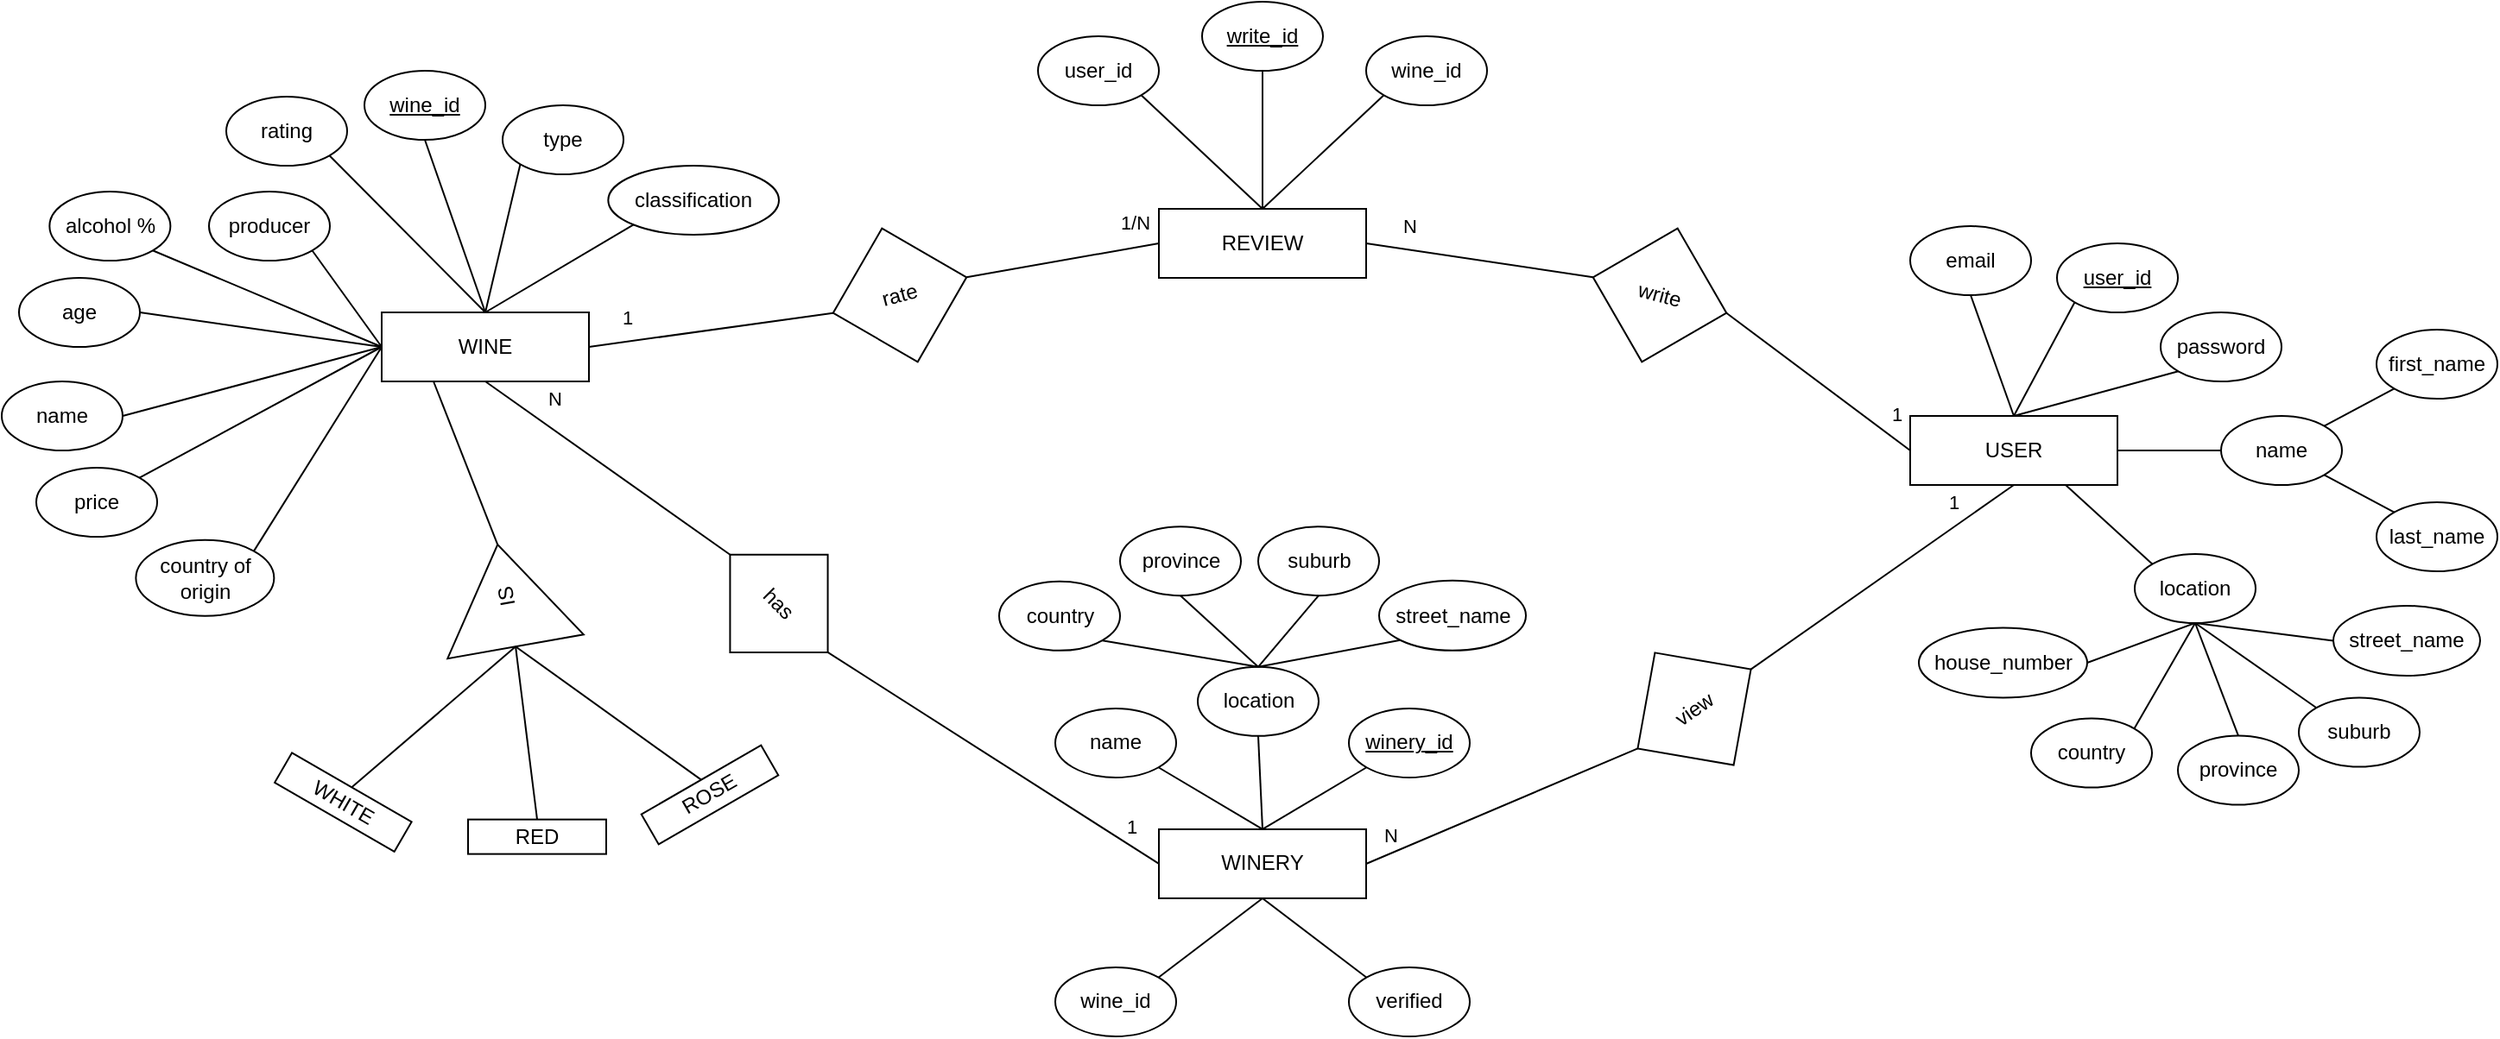 <mxfile version="21.3.2" type="device">
  <diagram id="R2lEEEUBdFMjLlhIrx00" name="Page-1">
    <mxGraphModel dx="2737" dy="2004" grid="1" gridSize="10" guides="1" tooltips="1" connect="1" arrows="1" fold="1" page="1" pageScale="1" pageWidth="850" pageHeight="1100" math="0" shadow="0" extFonts="Permanent Marker^https://fonts.googleapis.com/css?family=Permanent+Marker">
      <root>
        <mxCell id="0" />
        <mxCell id="1" parent="0" />
        <mxCell id="uIdBbjLxFniSCo1o9cFx-1" value="WINE" style="rounded=0;whiteSpace=wrap;html=1;" vertex="1" parent="1">
          <mxGeometry x="20" y="70" width="120" height="40" as="geometry" />
        </mxCell>
        <mxCell id="uIdBbjLxFniSCo1o9cFx-4" value="&lt;u&gt;wine_id&lt;/u&gt;" style="ellipse;whiteSpace=wrap;html=1;" vertex="1" parent="1">
          <mxGeometry x="10" y="-70" width="70" height="40" as="geometry" />
        </mxCell>
        <mxCell id="uIdBbjLxFniSCo1o9cFx-5" value="" style="endArrow=none;html=1;rounded=0;exitX=0.5;exitY=0;exitDx=0;exitDy=0;entryX=0.5;entryY=1;entryDx=0;entryDy=0;" edge="1" parent="1" target="uIdBbjLxFniSCo1o9cFx-4" source="uIdBbjLxFniSCo1o9cFx-1">
          <mxGeometry width="50" height="50" relative="1" as="geometry">
            <mxPoint x="100" y="70" as="sourcePoint" />
            <mxPoint x="80" y="-20" as="targetPoint" />
          </mxGeometry>
        </mxCell>
        <mxCell id="uIdBbjLxFniSCo1o9cFx-6" value="type" style="ellipse;whiteSpace=wrap;html=1;" vertex="1" parent="1">
          <mxGeometry x="90" y="-50" width="70" height="40" as="geometry" />
        </mxCell>
        <mxCell id="uIdBbjLxFniSCo1o9cFx-7" value="" style="endArrow=none;html=1;rounded=0;entryX=0;entryY=1;entryDx=0;entryDy=0;exitX=0.5;exitY=0;exitDx=0;exitDy=0;" edge="1" parent="1" target="uIdBbjLxFniSCo1o9cFx-6" source="uIdBbjLxFniSCo1o9cFx-1">
          <mxGeometry width="50" height="50" relative="1" as="geometry">
            <mxPoint x="110" y="80" as="sourcePoint" />
            <mxPoint x="150.251" y="4.142" as="targetPoint" />
          </mxGeometry>
        </mxCell>
        <mxCell id="uIdBbjLxFniSCo1o9cFx-8" value="name" style="ellipse;whiteSpace=wrap;html=1;" vertex="1" parent="1">
          <mxGeometry x="-200" y="110" width="70" height="40" as="geometry" />
        </mxCell>
        <mxCell id="uIdBbjLxFniSCo1o9cFx-9" value="" style="endArrow=none;html=1;rounded=0;exitX=0;exitY=0.5;exitDx=0;exitDy=0;entryX=1;entryY=0.5;entryDx=0;entryDy=0;" edge="1" parent="1" target="uIdBbjLxFniSCo1o9cFx-8" source="uIdBbjLxFniSCo1o9cFx-1">
          <mxGeometry width="50" height="50" relative="1" as="geometry">
            <mxPoint x="40" y="90" as="sourcePoint" />
            <mxPoint x="-50" y="110" as="targetPoint" />
          </mxGeometry>
        </mxCell>
        <mxCell id="uIdBbjLxFniSCo1o9cFx-10" value="producer" style="ellipse;whiteSpace=wrap;html=1;" vertex="1" parent="1">
          <mxGeometry x="-80" width="70" height="40" as="geometry" />
        </mxCell>
        <mxCell id="uIdBbjLxFniSCo1o9cFx-12" value="rating" style="ellipse;whiteSpace=wrap;html=1;" vertex="1" parent="1">
          <mxGeometry x="-70" y="-55" width="70" height="40" as="geometry" />
        </mxCell>
        <mxCell id="uIdBbjLxFniSCo1o9cFx-13" value="" style="endArrow=none;html=1;rounded=0;entryX=1;entryY=1;entryDx=0;entryDy=0;exitX=0.5;exitY=0;exitDx=0;exitDy=0;" edge="1" parent="1" target="uIdBbjLxFniSCo1o9cFx-12" source="uIdBbjLxFniSCo1o9cFx-1">
          <mxGeometry width="50" height="50" relative="1" as="geometry">
            <mxPoint x="140" y="110" as="sourcePoint" />
            <mxPoint x="390" y="360" as="targetPoint" />
          </mxGeometry>
        </mxCell>
        <mxCell id="uIdBbjLxFniSCo1o9cFx-15" value="" style="endArrow=none;html=1;rounded=0;entryX=1;entryY=1;entryDx=0;entryDy=0;exitX=0;exitY=0.5;exitDx=0;exitDy=0;" edge="1" parent="1" source="uIdBbjLxFniSCo1o9cFx-1" target="uIdBbjLxFniSCo1o9cFx-10">
          <mxGeometry width="50" height="50" relative="1" as="geometry">
            <mxPoint x="120" y="90" as="sourcePoint" />
            <mxPoint x="235" y="10" as="targetPoint" />
          </mxGeometry>
        </mxCell>
        <mxCell id="uIdBbjLxFniSCo1o9cFx-17" value="USER" style="rounded=0;whiteSpace=wrap;html=1;" vertex="1" parent="1">
          <mxGeometry x="905" y="130" width="120" height="40" as="geometry" />
        </mxCell>
        <mxCell id="uIdBbjLxFniSCo1o9cFx-18" value="&lt;u&gt;user_id&lt;/u&gt;" style="ellipse;whiteSpace=wrap;html=1;" vertex="1" parent="1">
          <mxGeometry x="990" y="30" width="70" height="40" as="geometry" />
        </mxCell>
        <mxCell id="uIdBbjLxFniSCo1o9cFx-19" value="" style="endArrow=none;html=1;rounded=0;exitX=0.5;exitY=0;exitDx=0;exitDy=0;entryX=0;entryY=1;entryDx=0;entryDy=0;" edge="1" parent="1" source="uIdBbjLxFniSCo1o9cFx-17" target="uIdBbjLxFniSCo1o9cFx-18">
          <mxGeometry width="50" height="50" relative="1" as="geometry">
            <mxPoint x="985" y="130" as="sourcePoint" />
            <mxPoint x="965" y="40" as="targetPoint" />
          </mxGeometry>
        </mxCell>
        <mxCell id="uIdBbjLxFniSCo1o9cFx-20" value="password" style="ellipse;whiteSpace=wrap;html=1;" vertex="1" parent="1">
          <mxGeometry x="1050" y="70" width="70" height="40" as="geometry" />
        </mxCell>
        <mxCell id="uIdBbjLxFniSCo1o9cFx-21" value="" style="endArrow=none;html=1;rounded=0;entryX=0;entryY=1;entryDx=0;entryDy=0;exitX=0.5;exitY=0;exitDx=0;exitDy=0;" edge="1" parent="1" source="uIdBbjLxFniSCo1o9cFx-17" target="uIdBbjLxFniSCo1o9cFx-20">
          <mxGeometry width="50" height="50" relative="1" as="geometry">
            <mxPoint x="995" y="140" as="sourcePoint" />
            <mxPoint x="1245" y="390" as="targetPoint" />
          </mxGeometry>
        </mxCell>
        <mxCell id="uIdBbjLxFniSCo1o9cFx-22" value="name" style="ellipse;whiteSpace=wrap;html=1;" vertex="1" parent="1">
          <mxGeometry x="1085" y="130" width="70" height="40" as="geometry" />
        </mxCell>
        <mxCell id="uIdBbjLxFniSCo1o9cFx-23" value="" style="endArrow=none;html=1;rounded=0;exitX=1;exitY=0.5;exitDx=0;exitDy=0;entryX=0;entryY=0.5;entryDx=0;entryDy=0;" edge="1" parent="1" source="uIdBbjLxFniSCo1o9cFx-17" target="uIdBbjLxFniSCo1o9cFx-22">
          <mxGeometry width="50" height="50" relative="1" as="geometry">
            <mxPoint x="925" y="150" as="sourcePoint" />
            <mxPoint x="835" y="170" as="targetPoint" />
          </mxGeometry>
        </mxCell>
        <mxCell id="uIdBbjLxFniSCo1o9cFx-25" value="email" style="ellipse;whiteSpace=wrap;html=1;" vertex="1" parent="1">
          <mxGeometry x="905" y="20" width="70" height="40" as="geometry" />
        </mxCell>
        <mxCell id="uIdBbjLxFniSCo1o9cFx-26" value="" style="endArrow=none;html=1;rounded=0;entryX=0.5;entryY=1;entryDx=0;entryDy=0;exitX=0.5;exitY=0;exitDx=0;exitDy=0;" edge="1" parent="1" source="uIdBbjLxFniSCo1o9cFx-17" target="uIdBbjLxFniSCo1o9cFx-25">
          <mxGeometry width="50" height="50" relative="1" as="geometry">
            <mxPoint x="1025" y="170" as="sourcePoint" />
            <mxPoint x="1275" y="420" as="targetPoint" />
          </mxGeometry>
        </mxCell>
        <mxCell id="uIdBbjLxFniSCo1o9cFx-28" value="write" style="rhombus;whiteSpace=wrap;html=1;rotation=15;" vertex="1" parent="1">
          <mxGeometry x="720" y="20" width="80" height="80" as="geometry" />
        </mxCell>
        <mxCell id="uIdBbjLxFniSCo1o9cFx-30" value="1/N" style="endArrow=none;html=1;rounded=0;exitX=1;exitY=0.5;exitDx=0;exitDy=0;entryX=0;entryY=0.5;entryDx=0;entryDy=0;" edge="1" parent="1" source="uIdBbjLxFniSCo1o9cFx-107" target="uIdBbjLxFniSCo1o9cFx-76">
          <mxGeometry x="0.776" y="14" width="50" height="50" relative="1" as="geometry">
            <mxPoint x="240" y="250" as="sourcePoint" />
            <mxPoint x="480" y="190" as="targetPoint" />
            <mxPoint x="1" as="offset" />
          </mxGeometry>
        </mxCell>
        <mxCell id="uIdBbjLxFniSCo1o9cFx-36" value="has" style="rhombus;whiteSpace=wrap;html=1;rotation=45;" vertex="1" parent="1">
          <mxGeometry x="210" y="198.66" width="80" height="80" as="geometry" />
        </mxCell>
        <mxCell id="uIdBbjLxFniSCo1o9cFx-41" value="1" style="endArrow=none;html=1;rounded=0;exitX=1;exitY=0.5;exitDx=0;exitDy=0;entryX=0;entryY=0.5;entryDx=0;entryDy=0;" edge="1" parent="1" source="uIdBbjLxFniSCo1o9cFx-36" target="uIdBbjLxFniSCo1o9cFx-43">
          <mxGeometry x="0.778" y="10" width="50" height="50" relative="1" as="geometry">
            <mxPoint x="350" y="59.48" as="sourcePoint" />
            <mxPoint x="430" y="269.48" as="targetPoint" />
            <mxPoint as="offset" />
          </mxGeometry>
        </mxCell>
        <mxCell id="uIdBbjLxFniSCo1o9cFx-42" value="N" style="endArrow=none;html=1;rounded=0;entryX=0;entryY=0.5;entryDx=0;entryDy=0;exitX=0.5;exitY=1;exitDx=0;exitDy=0;" edge="1" parent="1" source="uIdBbjLxFniSCo1o9cFx-1" target="uIdBbjLxFniSCo1o9cFx-36">
          <mxGeometry x="-0.557" y="15" width="50" height="50" relative="1" as="geometry">
            <mxPoint x="320" y="160" as="sourcePoint" />
            <mxPoint x="500" y="160" as="targetPoint" />
            <mxPoint as="offset" />
          </mxGeometry>
        </mxCell>
        <mxCell id="uIdBbjLxFniSCo1o9cFx-43" value="WINERY" style="rounded=0;whiteSpace=wrap;html=1;" vertex="1" parent="1">
          <mxGeometry x="470" y="369.48" width="120" height="40" as="geometry" />
        </mxCell>
        <mxCell id="uIdBbjLxFniSCo1o9cFx-44" value="&lt;u&gt;winery_id&lt;/u&gt;" style="ellipse;whiteSpace=wrap;html=1;" vertex="1" parent="1">
          <mxGeometry x="580" y="299.48" width="70" height="40" as="geometry" />
        </mxCell>
        <mxCell id="uIdBbjLxFniSCo1o9cFx-45" value="" style="endArrow=none;html=1;rounded=0;exitX=0.5;exitY=0;exitDx=0;exitDy=0;entryX=0;entryY=1;entryDx=0;entryDy=0;" edge="1" parent="1" source="uIdBbjLxFniSCo1o9cFx-43" target="uIdBbjLxFniSCo1o9cFx-44">
          <mxGeometry width="50" height="50" relative="1" as="geometry">
            <mxPoint x="550" y="369.48" as="sourcePoint" />
            <mxPoint x="530" y="279.48" as="targetPoint" />
          </mxGeometry>
        </mxCell>
        <mxCell id="uIdBbjLxFniSCo1o9cFx-46" value="location" style="ellipse;whiteSpace=wrap;html=1;" vertex="1" parent="1">
          <mxGeometry x="492.5" y="275.41" width="70" height="40" as="geometry" />
        </mxCell>
        <mxCell id="uIdBbjLxFniSCo1o9cFx-47" value="" style="endArrow=none;html=1;rounded=0;entryX=0.5;entryY=1;entryDx=0;entryDy=0;exitX=0.5;exitY=0;exitDx=0;exitDy=0;" edge="1" parent="1" source="uIdBbjLxFniSCo1o9cFx-43" target="uIdBbjLxFniSCo1o9cFx-46">
          <mxGeometry width="50" height="50" relative="1" as="geometry">
            <mxPoint x="560" y="379.48" as="sourcePoint" />
            <mxPoint x="810" y="629.48" as="targetPoint" />
          </mxGeometry>
        </mxCell>
        <mxCell id="uIdBbjLxFniSCo1o9cFx-48" value="wine_id" style="ellipse;whiteSpace=wrap;html=1;" vertex="1" parent="1">
          <mxGeometry x="410" y="449.48" width="70" height="40" as="geometry" />
        </mxCell>
        <mxCell id="uIdBbjLxFniSCo1o9cFx-49" value="" style="endArrow=none;html=1;rounded=0;exitX=0.5;exitY=1;exitDx=0;exitDy=0;entryX=1;entryY=0;entryDx=0;entryDy=0;" edge="1" parent="1" source="uIdBbjLxFniSCo1o9cFx-43" target="uIdBbjLxFniSCo1o9cFx-48">
          <mxGeometry width="50" height="50" relative="1" as="geometry">
            <mxPoint x="490" y="389.48" as="sourcePoint" />
            <mxPoint x="400" y="409.48" as="targetPoint" />
          </mxGeometry>
        </mxCell>
        <mxCell id="uIdBbjLxFniSCo1o9cFx-50" value="verified" style="ellipse;whiteSpace=wrap;html=1;" vertex="1" parent="1">
          <mxGeometry x="580" y="449.48" width="70" height="40" as="geometry" />
        </mxCell>
        <mxCell id="uIdBbjLxFniSCo1o9cFx-51" value="name" style="ellipse;whiteSpace=wrap;html=1;" vertex="1" parent="1">
          <mxGeometry x="410" y="299.48" width="70" height="40" as="geometry" />
        </mxCell>
        <mxCell id="uIdBbjLxFniSCo1o9cFx-52" value="" style="endArrow=none;html=1;rounded=0;entryX=1;entryY=1;entryDx=0;entryDy=0;exitX=0.5;exitY=0;exitDx=0;exitDy=0;" edge="1" parent="1" source="uIdBbjLxFniSCo1o9cFx-43" target="uIdBbjLxFniSCo1o9cFx-51">
          <mxGeometry width="50" height="50" relative="1" as="geometry">
            <mxPoint x="590" y="409.48" as="sourcePoint" />
            <mxPoint x="840" y="659.48" as="targetPoint" />
          </mxGeometry>
        </mxCell>
        <mxCell id="uIdBbjLxFniSCo1o9cFx-53" value="" style="endArrow=none;html=1;rounded=0;entryX=0;entryY=0;entryDx=0;entryDy=0;exitX=0.5;exitY=1;exitDx=0;exitDy=0;" edge="1" parent="1" source="uIdBbjLxFniSCo1o9cFx-43" target="uIdBbjLxFniSCo1o9cFx-50">
          <mxGeometry width="50" height="50" relative="1" as="geometry">
            <mxPoint x="570" y="389.48" as="sourcePoint" />
            <mxPoint x="685" y="309.48" as="targetPoint" />
          </mxGeometry>
        </mxCell>
        <mxCell id="uIdBbjLxFniSCo1o9cFx-70" value="N" style="endArrow=none;html=1;rounded=0;exitX=1;exitY=0.5;exitDx=0;exitDy=0;entryX=0;entryY=0.5;entryDx=0;entryDy=0;" edge="1" parent="1" source="uIdBbjLxFniSCo1o9cFx-43" target="uIdBbjLxFniSCo1o9cFx-133">
          <mxGeometry x="-0.778" y="10" width="50" height="50" relative="1" as="geometry">
            <mxPoint x="300" y="399.48" as="sourcePoint" />
            <mxPoint x="731.896" y="287.944" as="targetPoint" />
            <mxPoint as="offset" />
          </mxGeometry>
        </mxCell>
        <mxCell id="uIdBbjLxFniSCo1o9cFx-71" value="1" style="endArrow=none;html=1;rounded=0;exitX=1;exitY=0.5;exitDx=0;exitDy=0;entryX=0.5;entryY=1;entryDx=0;entryDy=0;" edge="1" parent="1" source="uIdBbjLxFniSCo1o9cFx-133" target="uIdBbjLxFniSCo1o9cFx-17">
          <mxGeometry x="0.63" y="12" width="50" height="50" relative="1" as="geometry">
            <mxPoint x="718.464" y="241.376" as="sourcePoint" />
            <mxPoint x="410" y="390" as="targetPoint" />
            <mxPoint as="offset" />
          </mxGeometry>
        </mxCell>
        <mxCell id="uIdBbjLxFniSCo1o9cFx-72" value="last_name" style="ellipse;whiteSpace=wrap;html=1;" vertex="1" parent="1">
          <mxGeometry x="1175" y="180" width="70" height="40" as="geometry" />
        </mxCell>
        <mxCell id="uIdBbjLxFniSCo1o9cFx-73" value="first_name" style="ellipse;whiteSpace=wrap;html=1;" vertex="1" parent="1">
          <mxGeometry x="1175" y="80" width="70" height="40" as="geometry" />
        </mxCell>
        <mxCell id="uIdBbjLxFniSCo1o9cFx-74" value="" style="endArrow=none;html=1;rounded=0;entryX=0;entryY=1;entryDx=0;entryDy=0;exitX=1;exitY=0;exitDx=0;exitDy=0;" edge="1" parent="1" source="uIdBbjLxFniSCo1o9cFx-22" target="uIdBbjLxFniSCo1o9cFx-73">
          <mxGeometry width="50" height="50" relative="1" as="geometry">
            <mxPoint x="975" y="140" as="sourcePoint" />
            <mxPoint x="1045" y="74" as="targetPoint" />
          </mxGeometry>
        </mxCell>
        <mxCell id="uIdBbjLxFniSCo1o9cFx-75" value="" style="endArrow=none;html=1;rounded=0;entryX=0;entryY=0;entryDx=0;entryDy=0;exitX=1;exitY=1;exitDx=0;exitDy=0;" edge="1" parent="1" source="uIdBbjLxFniSCo1o9cFx-22" target="uIdBbjLxFniSCo1o9cFx-72">
          <mxGeometry width="50" height="50" relative="1" as="geometry">
            <mxPoint x="985" y="150" as="sourcePoint" />
            <mxPoint x="1055" y="84" as="targetPoint" />
          </mxGeometry>
        </mxCell>
        <mxCell id="uIdBbjLxFniSCo1o9cFx-76" value="REVIEW" style="rounded=0;whiteSpace=wrap;html=1;" vertex="1" parent="1">
          <mxGeometry x="470" y="10" width="120" height="40" as="geometry" />
        </mxCell>
        <mxCell id="uIdBbjLxFniSCo1o9cFx-77" value="&lt;u&gt;write_id&lt;/u&gt;" style="ellipse;whiteSpace=wrap;html=1;" vertex="1" parent="1">
          <mxGeometry x="495" y="-110" width="70" height="40" as="geometry" />
        </mxCell>
        <mxCell id="uIdBbjLxFniSCo1o9cFx-78" value="" style="endArrow=none;html=1;rounded=0;exitX=0.5;exitY=0;exitDx=0;exitDy=0;entryX=0.5;entryY=1;entryDx=0;entryDy=0;" edge="1" parent="1" source="uIdBbjLxFniSCo1o9cFx-76" target="uIdBbjLxFniSCo1o9cFx-77">
          <mxGeometry width="50" height="50" relative="1" as="geometry">
            <mxPoint x="550" y="10" as="sourcePoint" />
            <mxPoint x="530" y="-80" as="targetPoint" />
          </mxGeometry>
        </mxCell>
        <mxCell id="uIdBbjLxFniSCo1o9cFx-79" value="wine_id" style="ellipse;whiteSpace=wrap;html=1;" vertex="1" parent="1">
          <mxGeometry x="590" y="-90" width="70" height="40" as="geometry" />
        </mxCell>
        <mxCell id="uIdBbjLxFniSCo1o9cFx-80" value="" style="endArrow=none;html=1;rounded=0;entryX=0;entryY=1;entryDx=0;entryDy=0;exitX=0.5;exitY=0;exitDx=0;exitDy=0;" edge="1" parent="1" source="uIdBbjLxFniSCo1o9cFx-76" target="uIdBbjLxFniSCo1o9cFx-79">
          <mxGeometry width="50" height="50" relative="1" as="geometry">
            <mxPoint x="560" y="20" as="sourcePoint" />
            <mxPoint x="810" y="270" as="targetPoint" />
          </mxGeometry>
        </mxCell>
        <mxCell id="uIdBbjLxFniSCo1o9cFx-82" value="1" style="endArrow=none;html=1;rounded=0;exitX=1;exitY=0.5;exitDx=0;exitDy=0;entryX=0;entryY=0.5;entryDx=0;entryDy=0;" edge="1" parent="1" source="uIdBbjLxFniSCo1o9cFx-28" target="uIdBbjLxFniSCo1o9cFx-17">
          <mxGeometry x="0.705" y="12" width="50" height="50" relative="1" as="geometry">
            <mxPoint x="450" y="70" as="sourcePoint" />
            <mxPoint x="610" y="70" as="targetPoint" />
            <mxPoint as="offset" />
          </mxGeometry>
        </mxCell>
        <mxCell id="uIdBbjLxFniSCo1o9cFx-83" value="user_id" style="ellipse;whiteSpace=wrap;html=1;" vertex="1" parent="1">
          <mxGeometry x="400" y="-90" width="70" height="40" as="geometry" />
        </mxCell>
        <mxCell id="uIdBbjLxFniSCo1o9cFx-84" value="" style="endArrow=none;html=1;rounded=0;entryX=1;entryY=1;entryDx=0;entryDy=0;exitX=0.5;exitY=0;exitDx=0;exitDy=0;" edge="1" parent="1" source="uIdBbjLxFniSCo1o9cFx-76" target="uIdBbjLxFniSCo1o9cFx-83">
          <mxGeometry width="50" height="50" relative="1" as="geometry">
            <mxPoint x="590" y="50" as="sourcePoint" />
            <mxPoint x="840" y="300" as="targetPoint" />
          </mxGeometry>
        </mxCell>
        <mxCell id="uIdBbjLxFniSCo1o9cFx-102" value="N" style="endArrow=none;html=1;rounded=0;exitX=1;exitY=0.5;exitDx=0;exitDy=0;entryX=0;entryY=0.5;entryDx=0;entryDy=0;" edge="1" parent="1" source="uIdBbjLxFniSCo1o9cFx-76" target="uIdBbjLxFniSCo1o9cFx-28">
          <mxGeometry x="-0.654" y="14" width="50" height="50" relative="1" as="geometry">
            <mxPoint x="780" y="210" as="sourcePoint" />
            <mxPoint x="925" y="260" as="targetPoint" />
            <mxPoint as="offset" />
          </mxGeometry>
        </mxCell>
        <mxCell id="uIdBbjLxFniSCo1o9cFx-107" value="rate" style="rhombus;whiteSpace=wrap;html=1;rotation=-15;" vertex="1" parent="1">
          <mxGeometry x="280" y="20" width="80" height="80" as="geometry" />
        </mxCell>
        <mxCell id="uIdBbjLxFniSCo1o9cFx-112" value="1" style="endArrow=none;html=1;rounded=0;exitX=1;exitY=0.5;exitDx=0;exitDy=0;entryX=0;entryY=0.5;entryDx=0;entryDy=0;" edge="1" parent="1" target="uIdBbjLxFniSCo1o9cFx-107" source="uIdBbjLxFniSCo1o9cFx-1">
          <mxGeometry x="-0.654" y="14" width="50" height="50" relative="1" as="geometry">
            <mxPoint x="240" y="-140" as="sourcePoint" />
            <mxPoint x="545" y="90" as="targetPoint" />
            <mxPoint as="offset" />
          </mxGeometry>
        </mxCell>
        <mxCell id="uIdBbjLxFniSCo1o9cFx-117" value="IS&lt;br&gt;" style="triangle;whiteSpace=wrap;html=1;rotation=-100;" vertex="1" parent="1">
          <mxGeometry x="62.32" y="194.07" width="60" height="80" as="geometry" />
        </mxCell>
        <mxCell id="uIdBbjLxFniSCo1o9cFx-118" value="" style="endArrow=none;html=1;rounded=0;exitX=0.25;exitY=1;exitDx=0;exitDy=0;entryX=1;entryY=0.5;entryDx=0;entryDy=0;" edge="1" parent="1" source="uIdBbjLxFniSCo1o9cFx-1" target="uIdBbjLxFniSCo1o9cFx-117">
          <mxGeometry width="50" height="50" relative="1" as="geometry">
            <mxPoint x="30" y="120" as="sourcePoint" />
            <mxPoint x="20" y="180" as="targetPoint" />
          </mxGeometry>
        </mxCell>
        <mxCell id="uIdBbjLxFniSCo1o9cFx-120" value="" style="endArrow=none;html=1;rounded=0;exitX=0;exitY=0.5;exitDx=0;exitDy=0;entryX=0.5;entryY=0;entryDx=0;entryDy=0;" edge="1" parent="1" source="uIdBbjLxFniSCo1o9cFx-117" target="uIdBbjLxFniSCo1o9cFx-123">
          <mxGeometry width="50" height="50" relative="1" as="geometry">
            <mxPoint x="122.32" y="135" as="sourcePoint" />
            <mxPoint x="-17.68" y="325" as="targetPoint" />
          </mxGeometry>
        </mxCell>
        <mxCell id="uIdBbjLxFniSCo1o9cFx-121" value="" style="endArrow=none;html=1;rounded=0;exitX=0;exitY=0.5;exitDx=0;exitDy=0;entryX=0.5;entryY=0;entryDx=0;entryDy=0;" edge="1" parent="1" source="uIdBbjLxFniSCo1o9cFx-117" target="uIdBbjLxFniSCo1o9cFx-124">
          <mxGeometry width="50" height="50" relative="1" as="geometry">
            <mxPoint x="132.32" y="145" as="sourcePoint" />
            <mxPoint x="32.32" y="345" as="targetPoint" />
          </mxGeometry>
        </mxCell>
        <mxCell id="uIdBbjLxFniSCo1o9cFx-122" value="" style="endArrow=none;html=1;rounded=0;exitX=0;exitY=0.5;exitDx=0;exitDy=0;entryX=0.5;entryY=0;entryDx=0;entryDy=0;" edge="1" parent="1" source="uIdBbjLxFniSCo1o9cFx-117" target="uIdBbjLxFniSCo1o9cFx-125">
          <mxGeometry width="50" height="50" relative="1" as="geometry">
            <mxPoint x="142.32" y="155" as="sourcePoint" />
            <mxPoint x="82.32" y="365" as="targetPoint" />
          </mxGeometry>
        </mxCell>
        <mxCell id="uIdBbjLxFniSCo1o9cFx-123" value="WHITE" style="rounded=0;whiteSpace=wrap;html=1;rotation=30;" vertex="1" parent="1">
          <mxGeometry x="-42.32" y="343.81" width="80" height="20" as="geometry" />
        </mxCell>
        <mxCell id="uIdBbjLxFniSCo1o9cFx-124" value="RED" style="rounded=0;whiteSpace=wrap;html=1;rotation=0;" vertex="1" parent="1">
          <mxGeometry x="70" y="363.81" width="80" height="20" as="geometry" />
        </mxCell>
        <mxCell id="uIdBbjLxFniSCo1o9cFx-125" value="ROSE" style="rounded=0;whiteSpace=wrap;html=1;rotation=-30;" vertex="1" parent="1">
          <mxGeometry x="170" y="339.48" width="80" height="20" as="geometry" />
        </mxCell>
        <mxCell id="uIdBbjLxFniSCo1o9cFx-133" value="view" style="rhombus;whiteSpace=wrap;html=1;rotation=-35;" vertex="1" parent="1">
          <mxGeometry x="740" y="260" width="80" height="79.48" as="geometry" />
        </mxCell>
        <mxCell id="uIdBbjLxFniSCo1o9cFx-137" value="age" style="ellipse;whiteSpace=wrap;html=1;" vertex="1" parent="1">
          <mxGeometry x="-190.0" y="50" width="70" height="40" as="geometry" />
        </mxCell>
        <mxCell id="uIdBbjLxFniSCo1o9cFx-138" value="" style="endArrow=none;html=1;rounded=0;exitX=0;exitY=0.5;exitDx=0;exitDy=0;entryX=1;entryY=0.5;entryDx=0;entryDy=0;" edge="1" parent="1" source="uIdBbjLxFniSCo1o9cFx-1" target="uIdBbjLxFniSCo1o9cFx-137">
          <mxGeometry width="50" height="50" relative="1" as="geometry">
            <mxPoint x="90" y="80" as="sourcePoint" />
            <mxPoint x="-50" y="100" as="targetPoint" />
          </mxGeometry>
        </mxCell>
        <mxCell id="uIdBbjLxFniSCo1o9cFx-140" value="location" style="ellipse;whiteSpace=wrap;html=1;" vertex="1" parent="1">
          <mxGeometry x="1035" y="210" width="70" height="40" as="geometry" />
        </mxCell>
        <mxCell id="uIdBbjLxFniSCo1o9cFx-141" value="" style="endArrow=none;html=1;rounded=0;entryX=0;entryY=0;entryDx=0;entryDy=0;exitX=0.75;exitY=1;exitDx=0;exitDy=0;" edge="1" parent="1" target="uIdBbjLxFniSCo1o9cFx-140" source="uIdBbjLxFniSCo1o9cFx-17">
          <mxGeometry width="50" height="50" relative="1" as="geometry">
            <mxPoint x="950" y="289.52" as="sourcePoint" />
            <mxPoint x="1230" y="550" as="targetPoint" />
          </mxGeometry>
        </mxCell>
        <mxCell id="uIdBbjLxFniSCo1o9cFx-142" value="street_name" style="ellipse;whiteSpace=wrap;html=1;" vertex="1" parent="1">
          <mxGeometry x="1150" y="240.0" width="85" height="40.52" as="geometry" />
        </mxCell>
        <mxCell id="uIdBbjLxFniSCo1o9cFx-143" value="" style="endArrow=none;html=1;rounded=0;entryX=0;entryY=0.5;entryDx=0;entryDy=0;exitX=0.5;exitY=1;exitDx=0;exitDy=0;" edge="1" parent="1" target="uIdBbjLxFniSCo1o9cFx-142" source="uIdBbjLxFniSCo1o9cFx-140">
          <mxGeometry width="50" height="50" relative="1" as="geometry">
            <mxPoint x="1100" y="264.59" as="sourcePoint" />
            <mxPoint x="850" y="689.48" as="targetPoint" />
          </mxGeometry>
        </mxCell>
        <mxCell id="uIdBbjLxFniSCo1o9cFx-144" value="suburb" style="ellipse;whiteSpace=wrap;html=1;" vertex="1" parent="1">
          <mxGeometry x="1130" y="293.25" width="70" height="40" as="geometry" />
        </mxCell>
        <mxCell id="uIdBbjLxFniSCo1o9cFx-145" value="" style="endArrow=none;html=1;rounded=0;entryX=0;entryY=0;entryDx=0;entryDy=0;exitX=0.5;exitY=1;exitDx=0;exitDy=0;" edge="1" parent="1" target="uIdBbjLxFniSCo1o9cFx-144" source="uIdBbjLxFniSCo1o9cFx-140">
          <mxGeometry width="50" height="50" relative="1" as="geometry">
            <mxPoint x="1100" y="264.59" as="sourcePoint" />
            <mxPoint x="1275" y="659.96" as="targetPoint" />
          </mxGeometry>
        </mxCell>
        <mxCell id="uIdBbjLxFniSCo1o9cFx-149" value="province" style="ellipse;whiteSpace=wrap;html=1;" vertex="1" parent="1">
          <mxGeometry x="1060" y="315.3" width="70" height="40" as="geometry" />
        </mxCell>
        <mxCell id="uIdBbjLxFniSCo1o9cFx-150" value="country" style="ellipse;whiteSpace=wrap;html=1;" vertex="1" parent="1">
          <mxGeometry x="975" y="305.3" width="70" height="40" as="geometry" />
        </mxCell>
        <mxCell id="uIdBbjLxFniSCo1o9cFx-151" value="" style="endArrow=none;html=1;rounded=0;entryX=0.5;entryY=0;entryDx=0;entryDy=0;exitX=0.5;exitY=1;exitDx=0;exitDy=0;" edge="1" parent="1" source="uIdBbjLxFniSCo1o9cFx-140" target="uIdBbjLxFniSCo1o9cFx-149">
          <mxGeometry width="50" height="50" relative="1" as="geometry">
            <mxPoint x="1100" y="264.59" as="sourcePoint" />
            <mxPoint x="1165" y="341.0" as="targetPoint" />
          </mxGeometry>
        </mxCell>
        <mxCell id="uIdBbjLxFniSCo1o9cFx-152" value="" style="endArrow=none;html=1;rounded=0;entryX=1;entryY=0;entryDx=0;entryDy=0;exitX=0.5;exitY=1;exitDx=0;exitDy=0;" edge="1" parent="1" source="uIdBbjLxFniSCo1o9cFx-140" target="uIdBbjLxFniSCo1o9cFx-150">
          <mxGeometry width="50" height="50" relative="1" as="geometry">
            <mxPoint x="1100" y="264.59" as="sourcePoint" />
            <mxPoint x="1175" y="351.0" as="targetPoint" />
          </mxGeometry>
        </mxCell>
        <mxCell id="uIdBbjLxFniSCo1o9cFx-153" value="street_name" style="ellipse;whiteSpace=wrap;html=1;" vertex="1" parent="1">
          <mxGeometry x="597.5" y="225.41" width="85" height="40.52" as="geometry" />
        </mxCell>
        <mxCell id="uIdBbjLxFniSCo1o9cFx-154" value="suburb" style="ellipse;whiteSpace=wrap;html=1;" vertex="1" parent="1">
          <mxGeometry x="527.5" y="194.07" width="70" height="40" as="geometry" />
        </mxCell>
        <mxCell id="uIdBbjLxFniSCo1o9cFx-155" value="province" style="ellipse;whiteSpace=wrap;html=1;" vertex="1" parent="1">
          <mxGeometry x="447.5" y="194.07" width="70" height="40" as="geometry" />
        </mxCell>
        <mxCell id="uIdBbjLxFniSCo1o9cFx-156" value="country" style="ellipse;whiteSpace=wrap;html=1;" vertex="1" parent="1">
          <mxGeometry x="377.5" y="225.93" width="70" height="40" as="geometry" />
        </mxCell>
        <mxCell id="uIdBbjLxFniSCo1o9cFx-157" value="" style="endArrow=none;html=1;rounded=0;entryX=1;entryY=1;entryDx=0;entryDy=0;exitX=0.5;exitY=0;exitDx=0;exitDy=0;" edge="1" parent="1" source="uIdBbjLxFniSCo1o9cFx-46" target="uIdBbjLxFniSCo1o9cFx-156">
          <mxGeometry width="50" height="50" relative="1" as="geometry">
            <mxPoint x="537.5" y="390.34" as="sourcePoint" />
            <mxPoint x="537.5" y="325.34" as="targetPoint" />
          </mxGeometry>
        </mxCell>
        <mxCell id="uIdBbjLxFniSCo1o9cFx-158" value="" style="endArrow=none;html=1;rounded=0;entryX=0.5;entryY=1;entryDx=0;entryDy=0;exitX=0.5;exitY=0;exitDx=0;exitDy=0;" edge="1" parent="1" source="uIdBbjLxFniSCo1o9cFx-46" target="uIdBbjLxFniSCo1o9cFx-155">
          <mxGeometry width="50" height="50" relative="1" as="geometry">
            <mxPoint x="547.5" y="400.34" as="sourcePoint" />
            <mxPoint x="547.5" y="335.34" as="targetPoint" />
          </mxGeometry>
        </mxCell>
        <mxCell id="uIdBbjLxFniSCo1o9cFx-159" value="" style="endArrow=none;html=1;rounded=0;entryX=0.5;entryY=1;entryDx=0;entryDy=0;exitX=0.5;exitY=0;exitDx=0;exitDy=0;" edge="1" parent="1" source="uIdBbjLxFniSCo1o9cFx-46" target="uIdBbjLxFniSCo1o9cFx-154">
          <mxGeometry width="50" height="50" relative="1" as="geometry">
            <mxPoint x="557.5" y="410.34" as="sourcePoint" />
            <mxPoint x="557.5" y="345.34" as="targetPoint" />
          </mxGeometry>
        </mxCell>
        <mxCell id="uIdBbjLxFniSCo1o9cFx-160" value="" style="endArrow=none;html=1;rounded=0;entryX=0;entryY=1;entryDx=0;entryDy=0;exitX=0.5;exitY=0;exitDx=0;exitDy=0;" edge="1" parent="1" source="uIdBbjLxFniSCo1o9cFx-46" target="uIdBbjLxFniSCo1o9cFx-153">
          <mxGeometry width="50" height="50" relative="1" as="geometry">
            <mxPoint x="567.5" y="420.34" as="sourcePoint" />
            <mxPoint x="567.5" y="355.34" as="targetPoint" />
          </mxGeometry>
        </mxCell>
        <mxCell id="uIdBbjLxFniSCo1o9cFx-162" value="house_number" style="ellipse;whiteSpace=wrap;html=1;" vertex="1" parent="1">
          <mxGeometry x="910" y="252.73" width="97.5" height="40.52" as="geometry" />
        </mxCell>
        <mxCell id="uIdBbjLxFniSCo1o9cFx-163" value="" style="endArrow=none;html=1;rounded=0;entryX=1;entryY=0.5;entryDx=0;entryDy=0;exitX=0.5;exitY=1;exitDx=0;exitDy=0;" edge="1" parent="1" target="uIdBbjLxFniSCo1o9cFx-162" source="uIdBbjLxFniSCo1o9cFx-140">
          <mxGeometry width="50" height="50" relative="1" as="geometry">
            <mxPoint x="1100" y="264.59" as="sourcePoint" />
            <mxPoint x="605" y="663.55" as="targetPoint" />
          </mxGeometry>
        </mxCell>
        <mxCell id="uIdBbjLxFniSCo1o9cFx-165" value="classification" style="ellipse;whiteSpace=wrap;html=1;" vertex="1" parent="1">
          <mxGeometry x="151.16" y="-15" width="98.84" height="40" as="geometry" />
        </mxCell>
        <mxCell id="uIdBbjLxFniSCo1o9cFx-166" value="" style="endArrow=none;html=1;rounded=0;entryX=0;entryY=1;entryDx=0;entryDy=0;exitX=0.5;exitY=0;exitDx=0;exitDy=0;" edge="1" parent="1" target="uIdBbjLxFniSCo1o9cFx-165" source="uIdBbjLxFniSCo1o9cFx-1">
          <mxGeometry width="50" height="50" relative="1" as="geometry">
            <mxPoint x="131.16" y="95" as="sourcePoint" />
            <mxPoint x="211.411" y="39.142" as="targetPoint" />
          </mxGeometry>
        </mxCell>
        <mxCell id="uIdBbjLxFniSCo1o9cFx-167" value="country of origin" style="ellipse;whiteSpace=wrap;html=1;" vertex="1" parent="1">
          <mxGeometry x="-122.32" y="201.86" width="80" height="44.07" as="geometry" />
        </mxCell>
        <mxCell id="uIdBbjLxFniSCo1o9cFx-168" value="" style="endArrow=none;html=1;rounded=0;exitX=0;exitY=0.5;exitDx=0;exitDy=0;entryX=1;entryY=0;entryDx=0;entryDy=0;" edge="1" parent="1" target="uIdBbjLxFniSCo1o9cFx-167" source="uIdBbjLxFniSCo1o9cFx-1">
          <mxGeometry width="50" height="50" relative="1" as="geometry">
            <mxPoint x="30" y="200" as="sourcePoint" />
            <mxPoint x="-40" y="220" as="targetPoint" />
          </mxGeometry>
        </mxCell>
        <mxCell id="uIdBbjLxFniSCo1o9cFx-169" value="price" style="ellipse;whiteSpace=wrap;html=1;" vertex="1" parent="1">
          <mxGeometry x="-180.0" y="160" width="70" height="40" as="geometry" />
        </mxCell>
        <mxCell id="uIdBbjLxFniSCo1o9cFx-170" value="" style="endArrow=none;html=1;rounded=0;exitX=0;exitY=0.5;exitDx=0;exitDy=0;entryX=1;entryY=0;entryDx=0;entryDy=0;" edge="1" parent="1" target="uIdBbjLxFniSCo1o9cFx-169" source="uIdBbjLxFniSCo1o9cFx-1">
          <mxGeometry width="50" height="50" relative="1" as="geometry">
            <mxPoint x="30" y="200" as="sourcePoint" />
            <mxPoint x="-40" y="210" as="targetPoint" />
          </mxGeometry>
        </mxCell>
        <mxCell id="uIdBbjLxFniSCo1o9cFx-171" value="alcohol %" style="ellipse;whiteSpace=wrap;html=1;" vertex="1" parent="1">
          <mxGeometry x="-172.32" width="70" height="40" as="geometry" />
        </mxCell>
        <mxCell id="uIdBbjLxFniSCo1o9cFx-172" value="" style="endArrow=none;html=1;rounded=0;exitX=0;exitY=0.5;exitDx=0;exitDy=0;entryX=1;entryY=1;entryDx=0;entryDy=0;" edge="1" parent="1" target="uIdBbjLxFniSCo1o9cFx-171" source="uIdBbjLxFniSCo1o9cFx-1">
          <mxGeometry width="50" height="50" relative="1" as="geometry">
            <mxPoint x="37.68" y="40" as="sourcePoint" />
            <mxPoint x="-32.32" y="50" as="targetPoint" />
          </mxGeometry>
        </mxCell>
      </root>
    </mxGraphModel>
  </diagram>
</mxfile>
